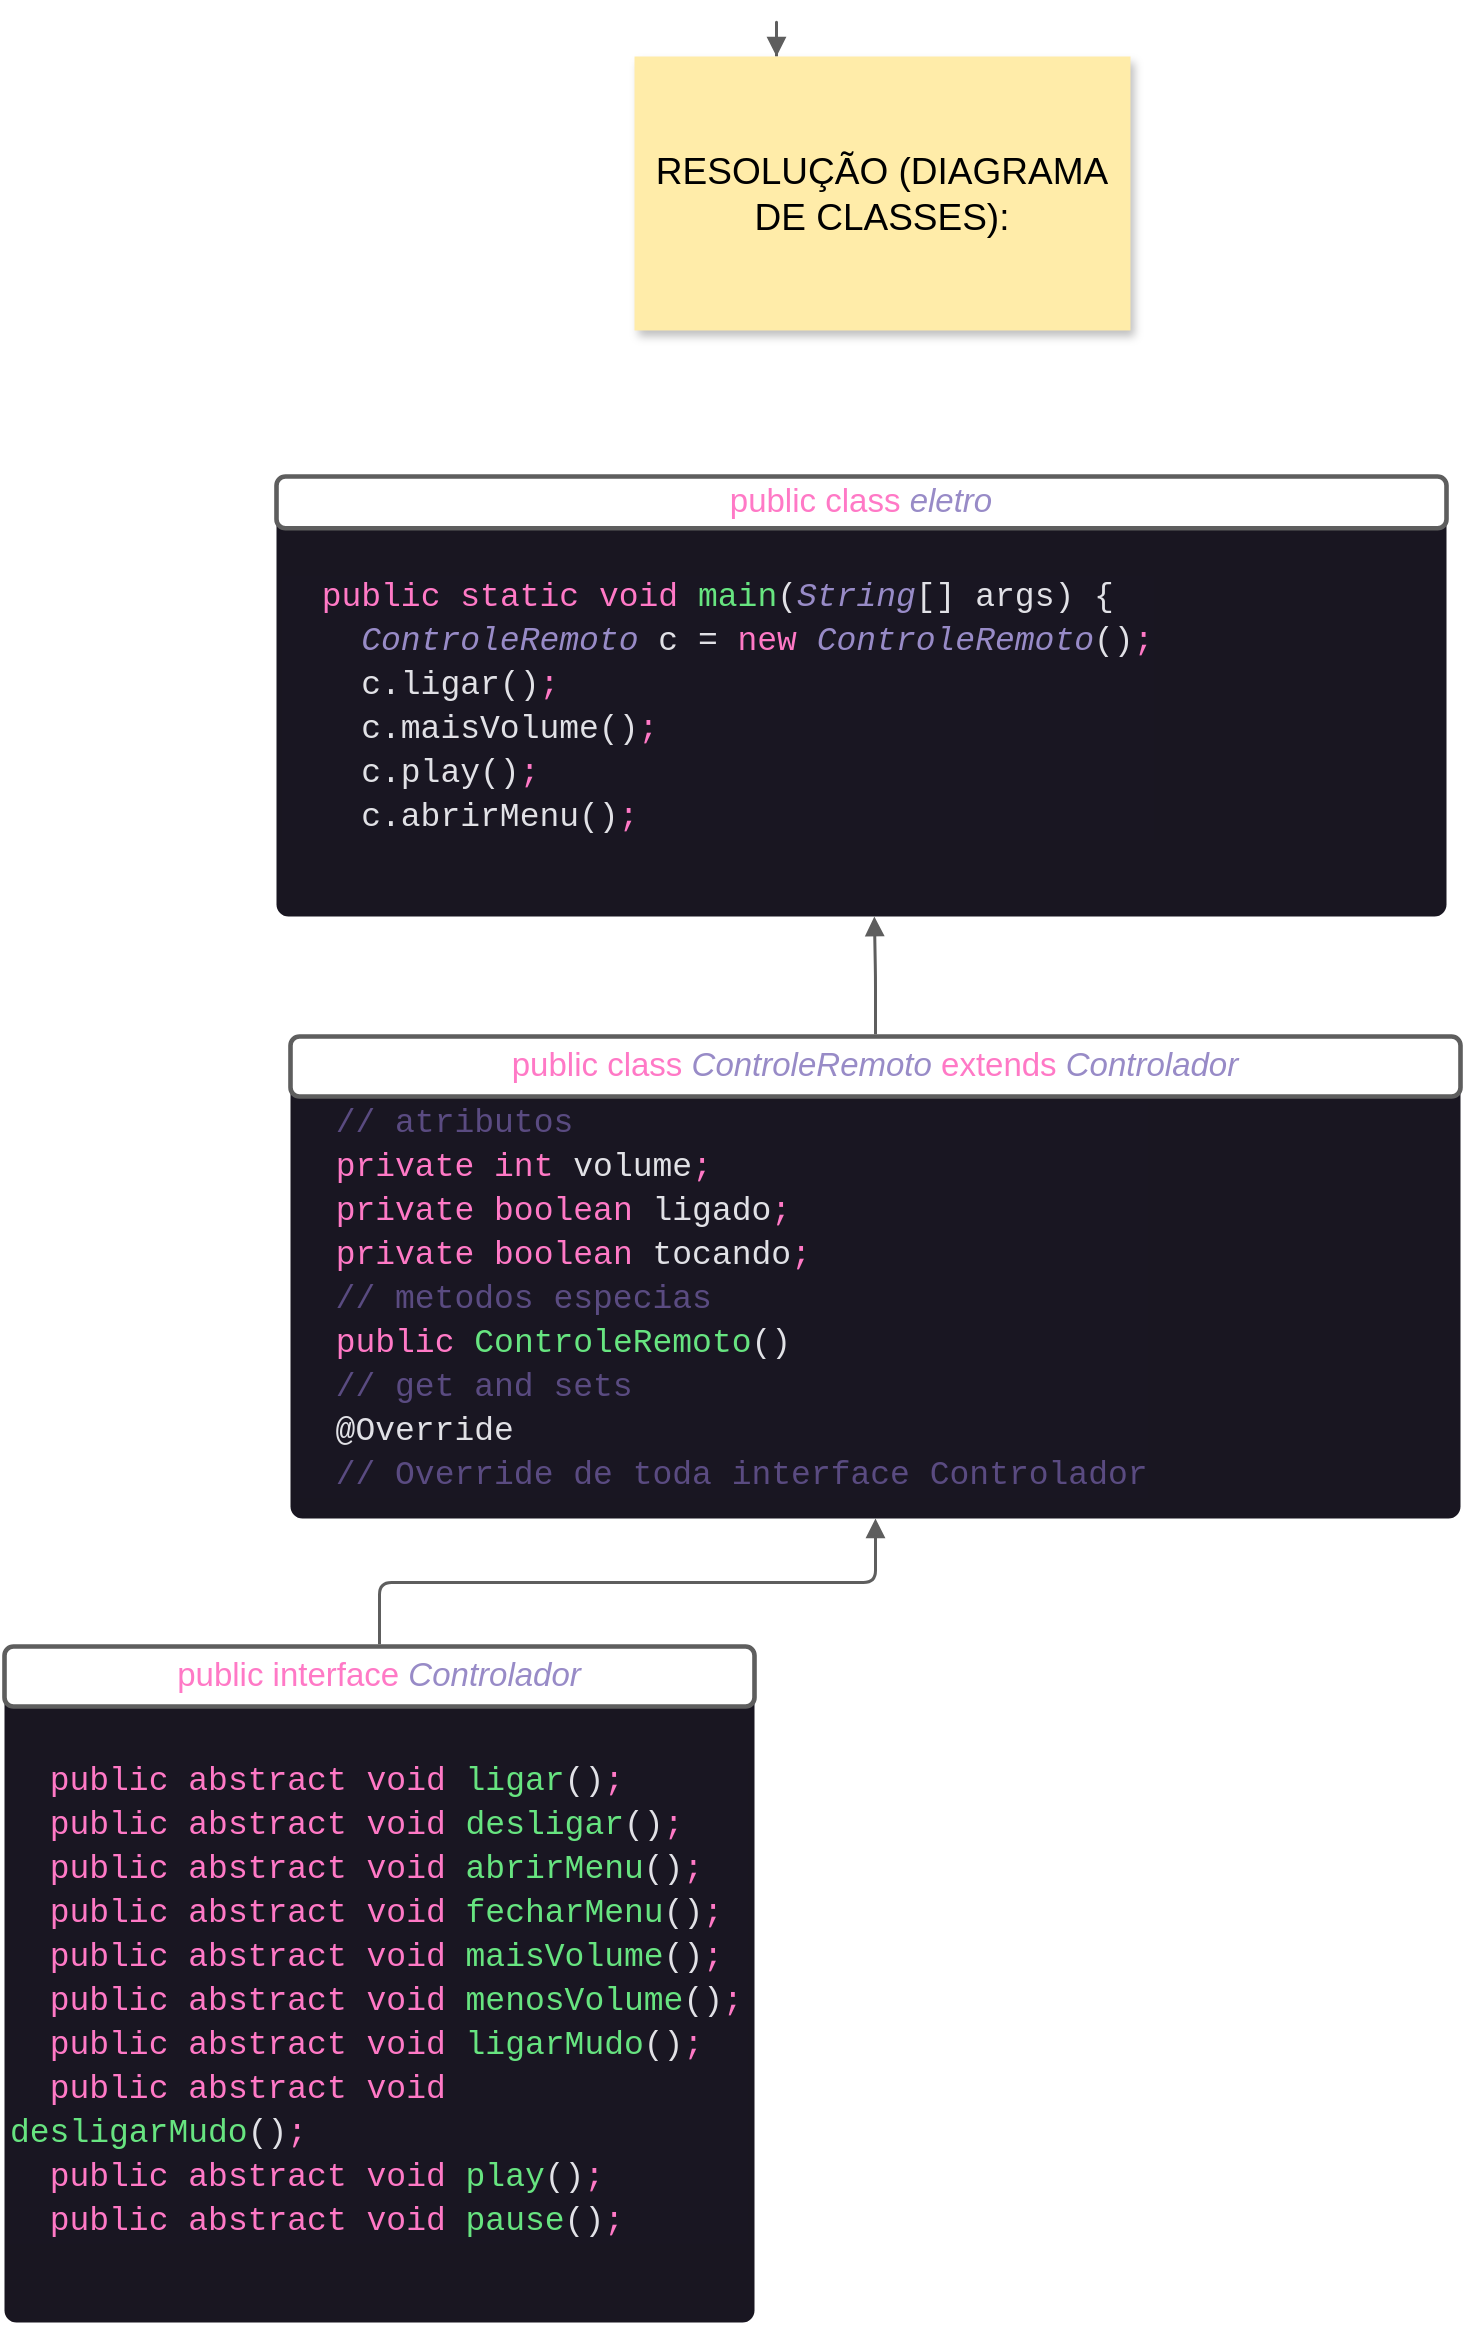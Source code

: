 <mxfile version="15.7.4" type="github"><diagram id="S6Xp7P4mLaGpEuK_jHzz" name="Page-1"><mxGraphModel dx="1038" dy="547" grid="1" gridSize="10" guides="1" tooltips="1" connect="1" arrows="1" fold="1" page="1" pageScale="1" pageWidth="827" pageHeight="1169" math="0" shadow="0"><root><mxCell id="0"/><mxCell id="1" parent="0"/><UserObject label="" lucidchartObjectId="6uSl6x.-jzbq" id="ir8znV33I6Ru14xV_uGy-1"><mxCell style="html=1;jettySize=18;whiteSpace=wrap;overflow=block;blockSpacing=1;fontSize=13;strokeColor=#5E5E5E;strokeWidth=1.5;rounded=1;arcSize=12;edgeStyle=orthogonalEdgeStyle;startArrow=none;;endArrow=block;endFill=1;;exitY=0;exitPerimeter=0;entryY=0;entryPerimeter=0;" parent="1" source="ir8znV33I6Ru14xV_uGy-18" target="ir8znV33I6Ru14xV_uGy-18" edge="1"><mxGeometry width="100" height="100" relative="1" as="geometry"><Array as="points"><mxPoint x="521" y="40" generated="1"/><mxPoint x="521" y="40" generated="1"/></Array></mxGeometry></mxCell></UserObject><mxCell id="ir8znV33I6Ru14xV_uGy-2" value="" style="group;dropTarget=0;" parent="1" vertex="1"><mxGeometry x="278" y="550" width="585" height="241" as="geometry"/></mxCell><UserObject label="&lt;div style=&quot;display: flex ; justify-content: flex-start ; align-items: baseline ; font-size: 0px ; line-height: 1.25 ; margin-top: -2px&quot;&gt;&lt;span&gt;&lt;div style=&quot;color: rgb(225 , 225 , 230) ; background-color: rgb(25 , 22 , 34) ; font-family: &amp;#34;cascadia mono&amp;#34; , &amp;#34;consolas&amp;#34; , &amp;#34;courier new&amp;#34; , monospace ; font-size: 16.5px ; line-height: 22px&quot;&gt;&lt;div style=&quot;font-family: &amp;#34;cascadia mono&amp;#34; , &amp;#34;consolas&amp;#34; , &amp;#34;courier new&amp;#34; , monospace ; line-height: 22px&quot;&gt;&lt;div style=&quot;line-height: 22px&quot;&gt;&lt;div style=&quot;line-height: 22px&quot;&gt;&lt;div style=&quot;line-height: 22px&quot;&gt;&lt;div style=&quot;line-height: 22px&quot;&gt;&lt;div style=&quot;font-family: &amp;#34;cascadia mono&amp;#34; , &amp;#34;consolas&amp;#34; , &amp;#34;courier new&amp;#34; , monospace ; line-height: 22px&quot;&gt;&lt;div&gt;&amp;nbsp; &lt;span style=&quot;color: #5a4b81&quot;&gt;// atributos&lt;/span&gt;&lt;/div&gt;&lt;div&gt;&amp;nbsp; &lt;span style=&quot;color: #ff79c6&quot;&gt;private&lt;/span&gt; &lt;span style=&quot;color: #ff79c6&quot;&gt;int&lt;/span&gt; volume&lt;span style=&quot;color: #ff79c6&quot;&gt;;&lt;/span&gt;&lt;/div&gt;&lt;div&gt;&amp;nbsp; &lt;span style=&quot;color: #ff79c6&quot;&gt;private&lt;/span&gt; &lt;span style=&quot;color: #ff79c6&quot;&gt;boolean&lt;/span&gt; ligado&lt;span style=&quot;color: #ff79c6&quot;&gt;;&lt;/span&gt;&lt;/div&gt;&lt;div&gt;&amp;nbsp; &lt;span style=&quot;color: #ff79c6&quot;&gt;private&lt;/span&gt; &lt;span style=&quot;color: #ff79c6&quot;&gt;boolean&lt;/span&gt; tocando&lt;span style=&quot;color: #ff79c6&quot;&gt;;&lt;/span&gt;&lt;/div&gt;&lt;div&gt;&lt;div style=&quot;font-family: &amp;#34;cascadia mono&amp;#34; , &amp;#34;consolas&amp;#34; , &amp;#34;courier new&amp;#34; , monospace ; line-height: 22px&quot;&gt;&lt;div&gt;&lt;span style=&quot;color: #5a4b81&quot;&gt;&amp;nbsp; // metodos especias&lt;/span&gt;&lt;/div&gt;&lt;div&gt;&amp;nbsp; &lt;span style=&quot;color: #ff79c6&quot;&gt;public&lt;/span&gt; &lt;span style=&quot;color: #67e480&quot;&gt;ControleRemoto&lt;/span&gt;() &lt;/div&gt;&lt;div&gt;&lt;span&gt;&#9;&lt;/span&gt;&lt;span style=&quot;font-family: &amp;#34;cascadia mono&amp;#34; , &amp;#34;consolas&amp;#34; , &amp;#34;courier new&amp;#34; , monospace&quot;&gt;&amp;nbsp; &lt;/span&gt;&lt;span style=&quot;font-family: &amp;#34;cascadia mono&amp;#34; , &amp;#34;consolas&amp;#34; , &amp;#34;courier new&amp;#34; , monospace ; color: rgb(90 , 75 , 129)&quot;&gt;// get and sets&lt;/span&gt;&lt;br&gt;&lt;/div&gt;&lt;div style=&quot;font-family: &amp;#34;cascadia mono&amp;#34; , &amp;#34;consolas&amp;#34; , &amp;#34;courier new&amp;#34; , monospace ; line-height: 22px&quot;&gt;&lt;div&gt;&lt;/div&gt;&lt;/div&gt;&lt;div&gt;&lt;div style=&quot;font-family: &amp;#34;cascadia mono&amp;#34; , &amp;#34;consolas&amp;#34; , &amp;#34;courier new&amp;#34; , monospace ; line-height: 22px&quot;&gt;&amp;nbsp; @Override&lt;br&gt;&lt;span style=&quot;font-family: &amp;#34;cascadia mono&amp;#34; , &amp;#34;consolas&amp;#34; , &amp;#34;courier new&amp;#34; , monospace&quot;&gt;&amp;nbsp;&amp;nbsp;&lt;/span&gt;&lt;span style=&quot;font-family: &amp;#34;cascadia mono&amp;#34; , &amp;#34;consolas&amp;#34; , &amp;#34;courier new&amp;#34; , monospace ; color: rgb(90 , 75 , 129)&quot;&gt;// Override de toda interface Controlador&lt;/span&gt;&lt;br&gt;&lt;/div&gt;&lt;/div&gt;&lt;/div&gt;&lt;/div&gt;&lt;/div&gt;&lt;/div&gt;&lt;/div&gt;&lt;/div&gt;&lt;/div&gt;&lt;/div&gt;&lt;/div&gt;&lt;/span&gt;&lt;/div&gt;" lucidchartObjectId="TqZ6~~qpHvjc" id="ir8znV33I6Ru14xV_uGy-3"><mxCell style="html=1;overflow=block;blockSpacing=1;whiteSpace=wrap;;whiteSpace=wrap;fontSize=13;fontFamily=Helvetica;spacing=3.8;verticalAlign=middle;strokeOpacity=0;fillOpacity=100;rounded=1;absoluteArcSize=1;arcSize=12;fillColor=#191621;strokeWidth=1.5;align=left;" parent="ir8znV33I6Ru14xV_uGy-2" vertex="1"><mxGeometry y="22" width="585" height="219" as="geometry"/></mxCell></UserObject><UserObject label="&lt;div style=&quot;display: flex ; justify-content: center ; text-align: center ; align-items: baseline ; line-height: 1.25 ; margin-top: -2px&quot;&gt;&lt;span style=&quot;font-size: 16.5px ; color: rgb(255 , 121 , 198)&quot;&gt;public&lt;/span&gt;&lt;span style=&quot;font-size: 16.5px ; color: rgb(225 , 225 , 230)&quot;&gt; &lt;/span&gt;&lt;span style=&quot;font-size: 16.5px ; color: rgb(255 , 121 , 198)&quot;&gt;&amp;nbsp;class&lt;/span&gt;&lt;span style=&quot;font-size: 16.5px ; color: rgb(225 , 225 , 230)&quot;&gt;&amp;nbsp;&lt;/span&gt;&lt;span&gt;&lt;span style=&quot;font-size: 16.5px&quot;&gt;&lt;font color=&quot;#988bc7&quot;&gt;&lt;i&gt;ControleRemoto&amp;nbsp;&lt;/i&gt;&lt;/font&gt;&lt;/span&gt;&lt;span style=&quot;font-size: 16.5px&quot;&gt;&lt;font color=&quot;#ff79c6&quot;&gt;extends&amp;nbsp;&lt;/font&gt;&lt;/span&gt;&lt;span style=&quot;font-size: 16.5px&quot;&gt;&lt;font color=&quot;#988bc7&quot;&gt;&lt;i&gt;Controlador&lt;/i&gt;&lt;/font&gt;&lt;/span&gt;&lt;/span&gt;&lt;/div&gt;" lucidchartObjectId=".FTl3qEEFbgZ" id="ir8znV33I6Ru14xV_uGy-4"><mxCell style="html=1;overflow=block;blockSpacing=1;whiteSpace=wrap;;whiteSpace=wrap;fontSize=13;spacing=3.8;strokeColor=#5e5e5e;strokeOpacity=100;rounded=1;absoluteArcSize=1;arcSize=9;strokeWidth=2.3;" parent="ir8znV33I6Ru14xV_uGy-2" vertex="1"><mxGeometry width="585" height="30" as="geometry"/></mxCell></UserObject><mxCell id="ir8znV33I6Ru14xV_uGy-5" value="" style="group;dropTarget=0;" parent="1" vertex="1"><mxGeometry x="271" y="270" width="585" height="220" as="geometry"/></mxCell><UserObject label="&lt;div style=&quot;display: flex ; justify-content: flex-start ; align-items: baseline ; font-size: 0px ; line-height: 1.25 ; margin-top: -2px&quot;&gt;&lt;span&gt;&lt;div style=&quot;color: rgb(225 , 225 , 230) ; background-color: rgb(25 , 22 , 34) ; font-family: &amp;#34;cascadia mono&amp;#34; , &amp;#34;consolas&amp;#34; , &amp;#34;courier new&amp;#34; , monospace ; font-size: 16.5px ; line-height: 22px&quot;&gt;&lt;div style=&quot;font-family: &amp;#34;cascadia mono&amp;#34; , &amp;#34;consolas&amp;#34; , &amp;#34;courier new&amp;#34; , monospace ; line-height: 22px&quot;&gt;&lt;div&gt;&amp;nbsp; &lt;span style=&quot;color: #ff79c6&quot;&gt;public&lt;/span&gt; &lt;span style=&quot;color: #ff79c6&quot;&gt;static&lt;/span&gt; &lt;span style=&quot;color: #ff79c6&quot;&gt;void&lt;/span&gt; &lt;span style=&quot;color: #67e480&quot;&gt;main&lt;/span&gt;(&lt;span style=&quot;color: #988bc7 ; font-style: italic&quot;&gt;String&lt;/span&gt;[] args) {&lt;/div&gt;&lt;div&gt;&amp;nbsp; &amp;nbsp; &lt;span style=&quot;color: #988bc7 ; font-style: italic&quot;&gt;ControleRemoto&lt;/span&gt; c = &lt;span style=&quot;color: #ff79c6&quot;&gt;new&lt;/span&gt; &lt;span style=&quot;color: #988bc7 ; font-style: italic&quot;&gt;ControleRemoto&lt;/span&gt;()&lt;span style=&quot;color: #ff79c6&quot;&gt;;&lt;/span&gt;&lt;/div&gt;&lt;div&gt;&amp;nbsp; &amp;nbsp; c.ligar()&lt;span style=&quot;color: #ff79c6&quot;&gt;;&lt;/span&gt;&lt;/div&gt;&lt;div&gt;&amp;nbsp; &amp;nbsp; c.maisVolume()&lt;span style=&quot;color: #ff79c6&quot;&gt;;&lt;/span&gt;&lt;/div&gt;&lt;div&gt;&amp;nbsp; &amp;nbsp; c.play()&lt;span style=&quot;color: #ff79c6&quot;&gt;;&lt;/span&gt;&lt;/div&gt;&lt;div&gt;&amp;nbsp; &amp;nbsp; c.abrirMenu()&lt;span style=&quot;color: #ff79c6&quot;&gt;;&lt;/span&gt;&lt;/div&gt;&lt;/div&gt;&lt;/div&gt;&lt;/span&gt;&lt;/div&gt;" lucidchartObjectId="TqZ6Tsh59g5n" id="ir8znV33I6Ru14xV_uGy-6"><mxCell style="html=1;overflow=block;blockSpacing=1;whiteSpace=wrap;;whiteSpace=wrap;fontSize=13;fontFamily=Helvetica;spacing=3.8;verticalAlign=middle;strokeOpacity=0;fillOpacity=100;rounded=1;absoluteArcSize=1;arcSize=12;fillColor=#191621;strokeWidth=1.5;align=left;" parent="ir8znV33I6Ru14xV_uGy-5" vertex="1"><mxGeometry y="12.941" width="585" height="207.059" as="geometry"/></mxCell></UserObject><UserObject label="&lt;div style=&quot;display: flex ; justify-content: center ; text-align: center ; align-items: baseline ; font-size: 0 ; line-height: 1.25 ; margin-top: -2px&quot;&gt;&lt;span&gt;&lt;span style=&quot;font-size: 16.5px ; color: #ff79c6&quot;&gt;public&lt;/span&gt;&lt;span style=&quot;font-size: 16.5px ; color: #e1e1e6&quot;&gt; &lt;/span&gt;&lt;span style=&quot;font-size: 16.5px ; color: #ff79c6&quot;&gt;class&lt;/span&gt;&lt;span style=&quot;font-size: 16.5px ; color: #e1e1e6&quot;&gt;&amp;nbsp;&lt;/span&gt;&lt;span style=&quot;font-size: 16.5px&quot;&gt;&lt;font color=&quot;#988bc7&quot;&gt;&lt;i&gt;eletro&lt;/i&gt;&lt;/font&gt;&lt;/span&gt;&lt;/span&gt;&lt;/div&gt;" lucidchartObjectId="aETlxaeVG_TZ" id="ir8znV33I6Ru14xV_uGy-7"><mxCell style="html=1;overflow=block;blockSpacing=1;whiteSpace=wrap;;whiteSpace=wrap;fontSize=13;spacing=3.8;strokeColor=#5e5e5e;strokeOpacity=100;rounded=1;absoluteArcSize=1;arcSize=9;strokeWidth=2.3;" parent="ir8znV33I6Ru14xV_uGy-5" vertex="1"><mxGeometry width="585" height="25.882" as="geometry"/></mxCell></UserObject><mxCell id="ir8znV33I6Ru14xV_uGy-8" value="" style="group;dropTarget=0;" parent="1" vertex="1"><mxGeometry x="135" y="855" width="375" height="338" as="geometry"/></mxCell><UserObject label="&lt;div style=&quot;color: rgb(225 , 225 , 230) ; background-color: rgb(25 , 22 , 34) ; font-family: &amp;#34;cascadia mono&amp;#34; , &amp;#34;consolas&amp;#34; , &amp;#34;courier new&amp;#34; , monospace ; font-size: 16.5px ; line-height: 22px&quot;&gt;&lt;div style=&quot;line-height: 22px&quot;&gt;&lt;div style=&quot;line-height: 22px&quot;&gt;&lt;div style=&quot;font-family: &amp;#34;cascadia mono&amp;#34; , &amp;#34;consolas&amp;#34; , &amp;#34;courier new&amp;#34; , monospace ; line-height: 22px&quot;&gt;&lt;div&gt;&amp;nbsp; &lt;span style=&quot;color: #ff79c6&quot;&gt;public&lt;/span&gt; &lt;span style=&quot;color: #ff79c6&quot;&gt;abstract&lt;/span&gt; &lt;span style=&quot;color: #ff79c6&quot;&gt;void&lt;/span&gt; &lt;span style=&quot;color: #67e480&quot;&gt;ligar&lt;/span&gt;()&lt;span style=&quot;color: #ff79c6&quot;&gt;;&lt;/span&gt;&lt;/div&gt;&lt;div&gt;&amp;nbsp; &lt;span style=&quot;color: #ff79c6&quot;&gt;public&lt;/span&gt; &lt;span style=&quot;color: #ff79c6&quot;&gt;abstract&lt;/span&gt; &lt;span style=&quot;color: #ff79c6&quot;&gt;void&lt;/span&gt; &lt;span style=&quot;color: #67e480&quot;&gt;desligar&lt;/span&gt;()&lt;span style=&quot;color: #ff79c6&quot;&gt;;&lt;/span&gt;&lt;/div&gt;&lt;div&gt;&amp;nbsp; &lt;span style=&quot;color: #ff79c6&quot;&gt;public&lt;/span&gt; &lt;span style=&quot;color: #ff79c6&quot;&gt;abstract&lt;/span&gt; &lt;span style=&quot;color: #ff79c6&quot;&gt;void&lt;/span&gt; &lt;span style=&quot;color: #67e480&quot;&gt;abrirMenu&lt;/span&gt;()&lt;span style=&quot;color: #ff79c6&quot;&gt;;&lt;/span&gt;&lt;/div&gt;&lt;div&gt;&amp;nbsp; &lt;span style=&quot;color: #ff79c6&quot;&gt;public&lt;/span&gt; &lt;span style=&quot;color: #ff79c6&quot;&gt;abstract&lt;/span&gt; &lt;span style=&quot;color: #ff79c6&quot;&gt;void&lt;/span&gt; &lt;span style=&quot;color: #67e480&quot;&gt;fecharMenu&lt;/span&gt;()&lt;span style=&quot;color: #ff79c6&quot;&gt;;&lt;/span&gt;&lt;/div&gt;&lt;div&gt;&amp;nbsp; &lt;span style=&quot;color: #ff79c6&quot;&gt;public&lt;/span&gt; &lt;span style=&quot;color: #ff79c6&quot;&gt;abstract&lt;/span&gt; &lt;span style=&quot;color: #ff79c6&quot;&gt;void&lt;/span&gt; &lt;span style=&quot;color: #67e480&quot;&gt;maisVolume&lt;/span&gt;()&lt;span style=&quot;color: #ff79c6&quot;&gt;;&lt;/span&gt;&lt;/div&gt;&lt;div&gt;&amp;nbsp; &lt;span style=&quot;color: #ff79c6&quot;&gt;public&lt;/span&gt; &lt;span style=&quot;color: #ff79c6&quot;&gt;abstract&lt;/span&gt; &lt;span style=&quot;color: #ff79c6&quot;&gt;void&lt;/span&gt; &lt;span style=&quot;color: #67e480&quot;&gt;menosVolume&lt;/span&gt;()&lt;span style=&quot;color: #ff79c6&quot;&gt;;&lt;/span&gt;&lt;/div&gt;&lt;div&gt;&amp;nbsp; &lt;span style=&quot;color: #ff79c6&quot;&gt;public&lt;/span&gt; &lt;span style=&quot;color: #ff79c6&quot;&gt;abstract&lt;/span&gt; &lt;span style=&quot;color: #ff79c6&quot;&gt;void&lt;/span&gt; &lt;span style=&quot;color: #67e480&quot;&gt;ligarMudo&lt;/span&gt;()&lt;span style=&quot;color: #ff79c6&quot;&gt;;&lt;/span&gt;&lt;/div&gt;&lt;div&gt;&amp;nbsp; &lt;span style=&quot;color: #ff79c6&quot;&gt;public&lt;/span&gt; &lt;span style=&quot;color: #ff79c6&quot;&gt;abstract&lt;/span&gt; &lt;span style=&quot;color: #ff79c6&quot;&gt;void&lt;/span&gt; &lt;span style=&quot;color: #67e480&quot;&gt;desligarMudo&lt;/span&gt;()&lt;span style=&quot;color: #ff79c6&quot;&gt;;&lt;/span&gt;&lt;/div&gt;&lt;div&gt;&amp;nbsp; &lt;span style=&quot;color: #ff79c6&quot;&gt;public&lt;/span&gt; &lt;span style=&quot;color: #ff79c6&quot;&gt;abstract&lt;/span&gt; &lt;span style=&quot;color: #ff79c6&quot;&gt;void&lt;/span&gt; &lt;span style=&quot;color: #67e480&quot;&gt;play&lt;/span&gt;()&lt;span style=&quot;color: #ff79c6&quot;&gt;;&lt;/span&gt;&lt;/div&gt;&lt;div&gt;&amp;nbsp; &lt;span style=&quot;color: #ff79c6&quot;&gt;public&lt;/span&gt; &lt;span style=&quot;color: #ff79c6&quot;&gt;abstract&lt;/span&gt; &lt;span style=&quot;color: #ff79c6&quot;&gt;void&lt;/span&gt; &lt;span style=&quot;color: #67e480&quot;&gt;pause&lt;/span&gt;()&lt;span style=&quot;color: #ff79c6&quot;&gt;;&lt;/span&gt;&lt;/div&gt;&lt;/div&gt;&lt;/div&gt;&lt;/div&gt;&lt;/div&gt;" lucidchartObjectId="GLTlFRv3yNjL" id="ir8znV33I6Ru14xV_uGy-9"><mxCell style="html=1;overflow=block;blockSpacing=1;whiteSpace=wrap;;whiteSpace=wrap;fontSize=13;fontFamily=Helvetica;spacing=3.8;verticalAlign=middle;strokeOpacity=0;fillOpacity=100;rounded=1;absoluteArcSize=1;arcSize=12;fillColor=#191621;strokeWidth=1.5;align=left;" parent="ir8znV33I6Ru14xV_uGy-8" vertex="1"><mxGeometry y="15" width="375" height="323" as="geometry"/></mxCell></UserObject><UserObject label="&lt;div style=&quot;display: flex ; justify-content: center ; text-align: center ; align-items: baseline ; line-height: 1.25 ; margin-top: -2px&quot;&gt;&lt;span style=&quot;font-size: 16.5px ; color: rgb(255 , 121 , 198)&quot;&gt;public&amp;nbsp;&lt;/span&gt;&lt;span&gt;&lt;font color=&quot;#ff79c6&quot;&gt;&lt;span style=&quot;font-size: 16.5px&quot;&gt;interface&lt;/span&gt;&lt;/font&gt;&lt;/span&gt;&lt;span style=&quot;font-size: 16.5px ; color: rgb(225 , 225 , 230)&quot;&gt; &lt;/span&gt;&lt;span style=&quot;font-size: 16.5px ; color: rgb(152 , 139 , 199) ; font-style: italic&quot;&gt;&amp;nbsp;Controlador&lt;/span&gt;&lt;/div&gt;" lucidchartObjectId="GLTlQl97uB0F" id="ir8znV33I6Ru14xV_uGy-10"><mxCell style="html=1;overflow=block;blockSpacing=1;whiteSpace=wrap;;whiteSpace=wrap;fontSize=13;spacing=3.8;strokeColor=#5e5e5e;strokeOpacity=100;rounded=1;absoluteArcSize=1;arcSize=9;strokeWidth=2.3;" parent="ir8znV33I6Ru14xV_uGy-8" vertex="1"><mxGeometry width="375" height="30" as="geometry"/></mxCell></UserObject><UserObject label="" lucidchartObjectId="GWvmRG6NlPOM" id="ir8znV33I6Ru14xV_uGy-16"><mxCell style="html=1;jettySize=18;whiteSpace=wrap;overflow=block;blockSpacing=1;fontSize=13;strokeColor=#5E5E5E;strokeWidth=1.5;rounded=1;arcSize=12;edgeStyle=orthogonalEdgeStyle;startArrow=none;;endArrow=block;endFill=1;;exitX=0.5;exitY=-0.037;exitPerimeter=0;entryX=0.5;entryY=1;entryPerimeter=0;" parent="1" source="ir8znV33I6Ru14xV_uGy-10" target="ir8znV33I6Ru14xV_uGy-3" edge="1"><mxGeometry width="100" height="100" relative="1" as="geometry"><Array as="points"/></mxGeometry></mxCell></UserObject><UserObject label="" lucidchartObjectId="SWvmJ2chjy-5" id="ir8znV33I6Ru14xV_uGy-17"><mxCell style="html=1;jettySize=18;whiteSpace=wrap;overflow=block;blockSpacing=1;fontSize=13;strokeColor=#5E5E5E;strokeWidth=1.5;rounded=1;arcSize=12;edgeStyle=orthogonalEdgeStyle;startArrow=none;;endArrow=block;endFill=1;;exitX=0.5;exitY=-0.038;exitPerimeter=0;entryX=0.511;entryY=1;entryPerimeter=0;" parent="1" source="ir8znV33I6Ru14xV_uGy-4" target="ir8znV33I6Ru14xV_uGy-6" edge="1"><mxGeometry width="100" height="100" relative="1" as="geometry"><Array as="points"/></mxGeometry></mxCell></UserObject><UserObject label="RESOLUÇÃO (DIAGRAMA DE CLASSES):" lucidchartObjectId="RtSlxXosGkov" id="ir8znV33I6Ru14xV_uGy-18"><mxCell style="html=1;overflow=block;blockSpacing=1;whiteSpace=wrap;shadow=1;whiteSpace=wrap;fontSize=18.5;spacing=3.8;strokeColor=none;fillColor=#FFECA9;strokeWidth=0;" parent="1" vertex="1"><mxGeometry x="450" y="60" width="248" height="137" as="geometry"/></mxCell></UserObject></root></mxGraphModel></diagram></mxfile>